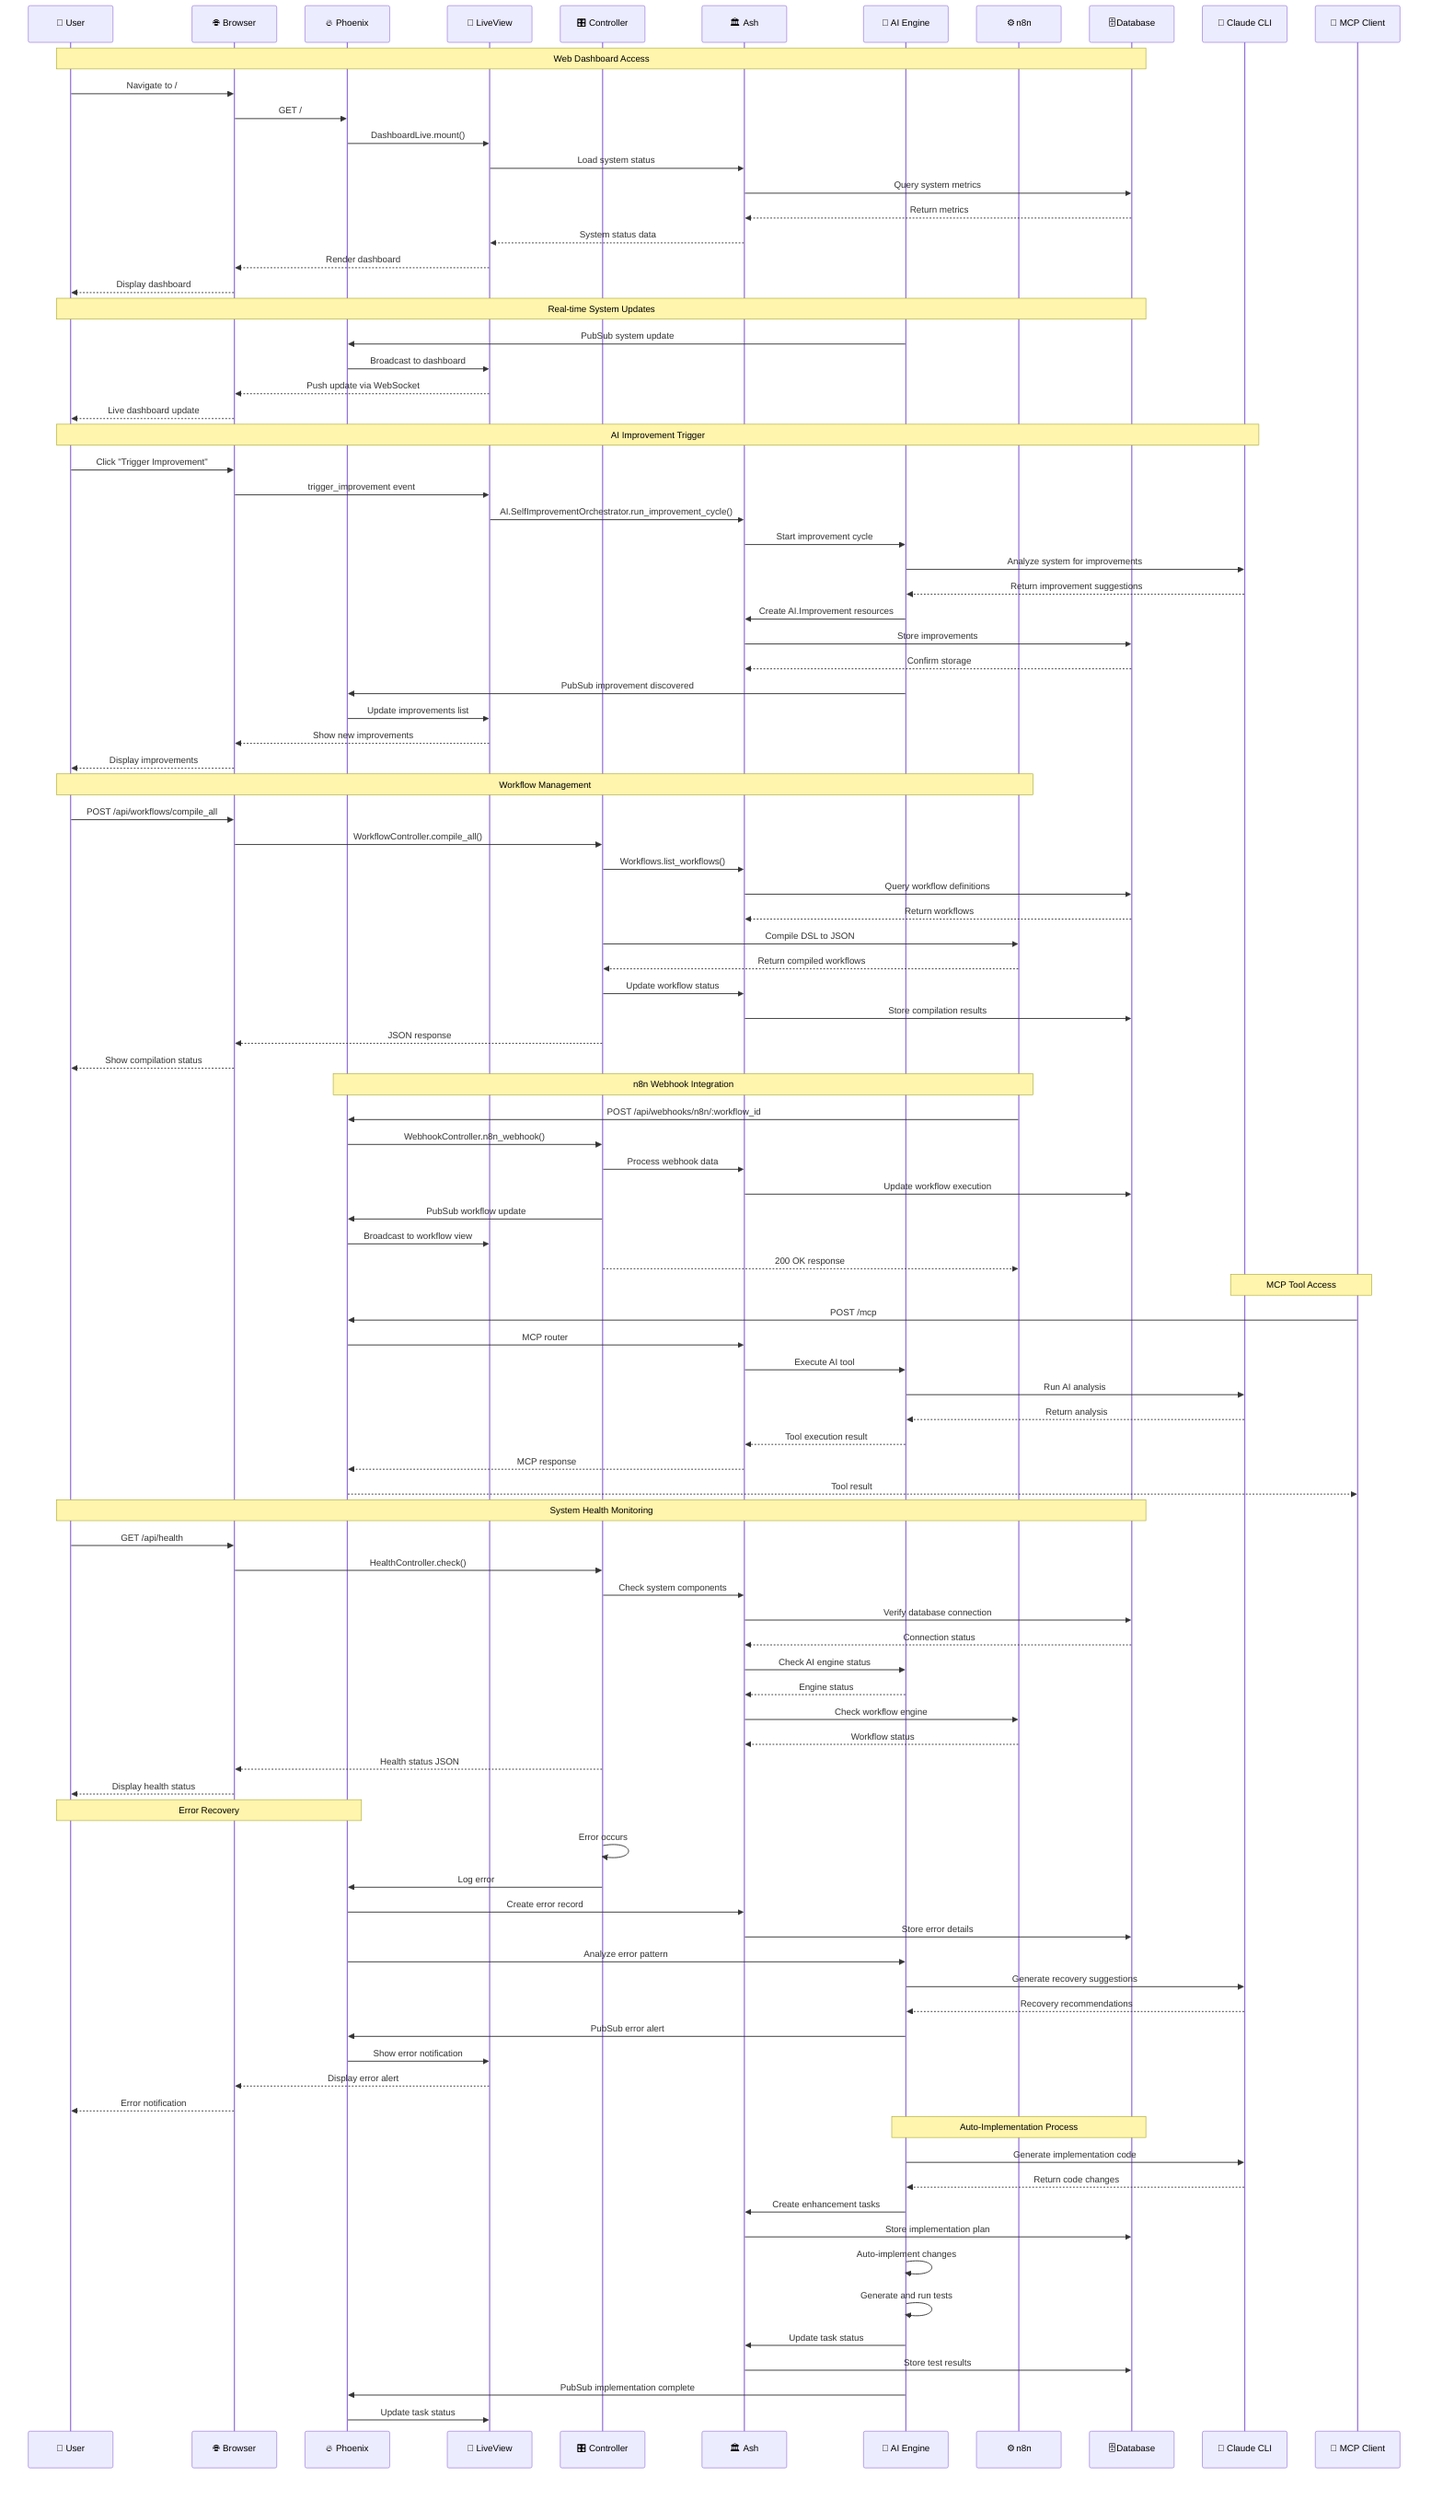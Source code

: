 sequenceDiagram
    participant User as 👤 User
    participant Browser as 🌐 Browser
    participant Phoenix as 🔥 Phoenix
    participant LiveView as 📱 LiveView
    participant Controller as 🎛️ Controller
    participant Ash as 🏛️ Ash
    participant AI as 🤖 AI Engine
    participant N8n as ⚙️ n8n
    participant DB as 🗄️ Database
    participant Claude as 🤖 Claude CLI
    participant MCP as 🔗 MCP Client

    %% Web Dashboard Flow
    Note over User, DB: Web Dashboard Access
    User->>Browser: Navigate to /
    Browser->>Phoenix: GET /
    Phoenix->>LiveView: DashboardLive.mount()
    LiveView->>Ash: Load system status
    Ash->>DB: Query system metrics
    DB-->>Ash: Return metrics
    Ash-->>LiveView: System status data
    LiveView-->>Browser: Render dashboard
    Browser-->>User: Display dashboard

    %% Real-time Updates
    Note over User, DB: Real-time System Updates
    AI->>Phoenix: PubSub system update
    Phoenix->>LiveView: Broadcast to dashboard
    LiveView-->>Browser: Push update via WebSocket
    Browser-->>User: Live dashboard update

    %% Improvement Trigger Flow
    Note over User, Claude: AI Improvement Trigger
    User->>Browser: Click "Trigger Improvement"
    Browser->>LiveView: trigger_improvement event
    LiveView->>Ash: AI.SelfImprovementOrchestrator.run_improvement_cycle()
    Ash->>AI: Start improvement cycle
    AI->>Claude: Analyze system for improvements
    Claude-->>AI: Return improvement suggestions
    AI->>Ash: Create AI.Improvement resources
    Ash->>DB: Store improvements
    DB-->>Ash: Confirm storage
    AI->>Phoenix: PubSub improvement discovered
    Phoenix->>LiveView: Update improvements list
    LiveView-->>Browser: Show new improvements
    Browser-->>User: Display improvements

    %% Workflow Management API
    Note over User, N8n: Workflow Management
    User->>Browser: POST /api/workflows/compile_all
    Browser->>Controller: WorkflowController.compile_all()
    Controller->>Ash: Workflows.list_workflows()
    Ash->>DB: Query workflow definitions
    DB-->>Ash: Return workflows
    Controller->>N8n: Compile DSL to JSON
    N8n-->>Controller: Return compiled workflows
    Controller->>Ash: Update workflow status
    Ash->>DB: Store compilation results
    Controller-->>Browser: JSON response
    Browser-->>User: Show compilation status

    %% n8n Webhook Flow
    Note over N8n, Phoenix: n8n Webhook Integration
    N8n->>Phoenix: POST /api/webhooks/n8n/:workflow_id
    Phoenix->>Controller: WebhookController.n8n_webhook()
    Controller->>Ash: Process webhook data
    Ash->>DB: Update workflow execution
    Controller->>Phoenix: PubSub workflow update
    Phoenix->>LiveView: Broadcast to workflow view
    Controller-->>N8n: 200 OK response

    %% MCP Integration Flow
    Note over MCP, Claude: MCP Tool Access
    MCP->>Phoenix: POST /mcp
    Phoenix->>Ash: MCP router
    Ash->>AI: Execute AI tool
    AI->>Claude: Run AI analysis
    Claude-->>AI: Return analysis
    AI-->>Ash: Tool execution result
    Ash-->>Phoenix: MCP response
    Phoenix-->>MCP: Tool result

    %% Health Check Flow
    Note over User, DB: System Health Monitoring
    User->>Browser: GET /api/health
    Browser->>Controller: HealthController.check()
    Controller->>Ash: Check system components
    Ash->>DB: Verify database connection
    DB-->>Ash: Connection status
    Ash->>AI: Check AI engine status
    AI-->>Ash: Engine status
    Ash->>N8n: Check workflow engine
    N8n-->>Ash: Workflow status
    Controller-->>Browser: Health status JSON
    Browser-->>User: Display health status

    %% Error Handling Flow
    Note over User, Phoenix: Error Recovery
    Controller->>Controller: Error occurs
    Controller->>Phoenix: Log error
    Phoenix->>Ash: Create error record
    Ash->>DB: Store error details
    Phoenix->>AI: Analyze error pattern
    AI->>Claude: Generate recovery suggestions
    Claude-->>AI: Recovery recommendations
    AI->>Phoenix: PubSub error alert
    Phoenix->>LiveView: Show error notification
    LiveView-->>Browser: Display error alert
    Browser-->>User: Error notification

    %% Auto-Implementation Flow
    Note over AI, DB: Auto-Implementation Process
    AI->>Claude: Generate implementation code
    Claude-->>AI: Return code changes
    AI->>Ash: Create enhancement tasks
    Ash->>DB: Store implementation plan
    AI->>AI: Auto-implement changes
    AI->>AI: Generate and run tests
    AI->>Ash: Update task status
    Ash->>DB: Store test results
    AI->>Phoenix: PubSub implementation complete
    Phoenix->>LiveView: Update task status